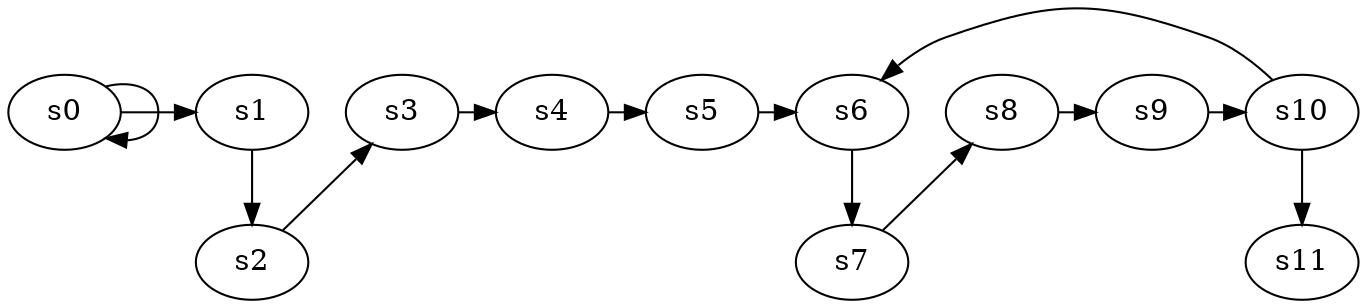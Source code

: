digraph game_0080_chain_12 {
    s0 [name="s0", player=0];
    s1 [name="s1", player=1];
    s2 [name="s2", player=0, target=1];
    s3 [name="s3", player=1];
    s4 [name="s4", player=0];
    s5 [name="s5", player=1, target=1];
    s6 [name="s6", player=0];
    s7 [name="s7", player=1, target=1];
    s8 [name="s8", player=0];
    s9 [name="s9", player=1];
    s10 [name="s10", player=0];
    s11 [name="s11", player=1];

    s0 -> s1 [constraint="time % 2 == 0"];
    s1 -> s2;
    s2 -> s3 [constraint="time == 12 || time == 14 || time == 15"];
    s3 -> s4 [constraint="time % 3 == 1"];
    s4 -> s5 [constraint="time % 3 == 0"];
    s5 -> s6 [constraint="time == 10"];
    s6 -> s7;
    s7 -> s8 [constraint="time == 5 || time == 7 || time == 17"];
    s8 -> s9 [constraint="time % 4 == 2"];
    s9 -> s10 [constraint="time % 5 == 0"];
    s10 -> s11;
    s0 -> s0 [constraint="time % 4 == 0"];
    s10 -> s6 [constraint="!(time % 3 == 0)"];
}
